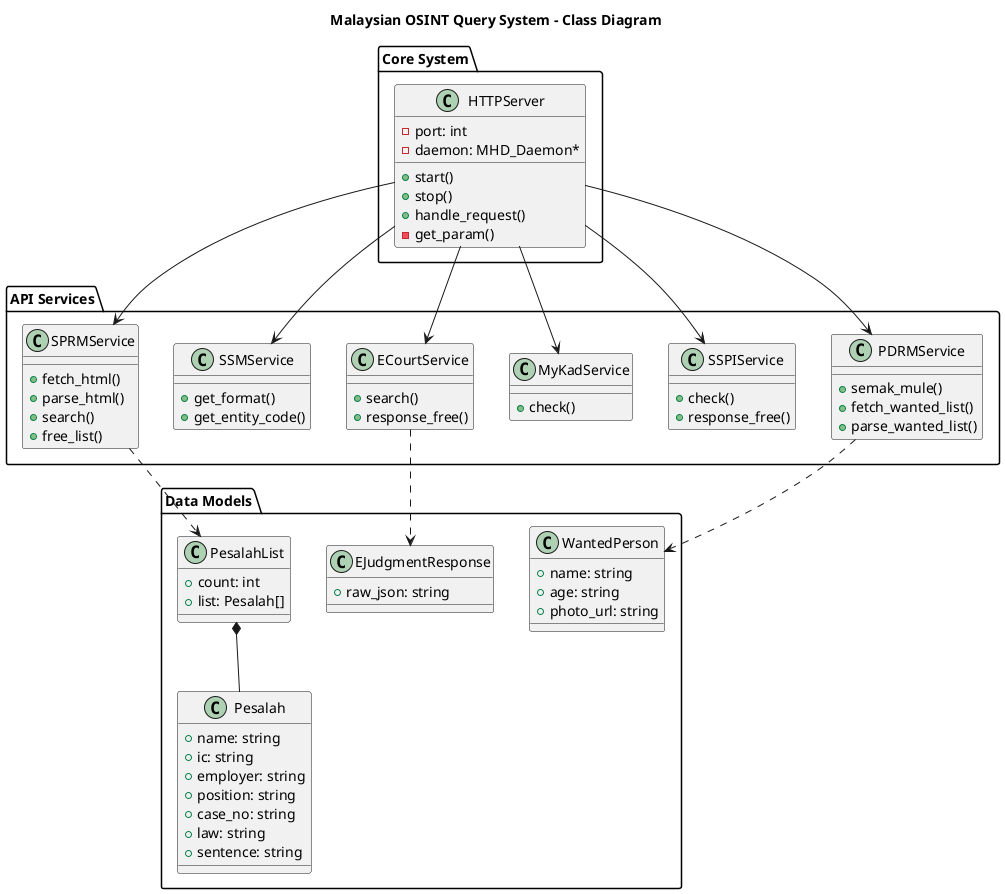 @startuml
title Malaysian OSINT Query System - Class Diagram

package "Core System" {
  class HTTPServer {
    - port: int
    - daemon: MHD_Daemon*
    + start()
    + stop()
    + handle_request()
    - get_param()
  }
}

package "API Services" {
  class PDRMService {
    + semak_mule()
    + fetch_wanted_list()
    + parse_wanted_list()
  }

  class SSPIService {
    + check()
    + response_free()
  }

  class MyKadService {
    + check()
  }

  class ECourtService {
    + search()
    + response_free()
  }

  class SSMService {
    + get_format()
    + get_entity_code()
  }

  class SPRMService {
    + fetch_html()
    + parse_html()
    + search()
    + free_list()
  }
}

package "Data Models" {
  class WantedPerson {
    + name: string
    + age: string
    + photo_url: string
  }

  class PesalahList {
    + count: int
    + list: Pesalah[]
  }

  class Pesalah {
    + name: string
    + ic: string
    + employer: string
    + position: string
    + case_no: string
    + law: string
    + sentence: string
  }

  class EJudgmentResponse {
    + raw_json: string
  }
}

HTTPServer --> PDRMService
HTTPServer --> SSPIService
HTTPServer --> MyKadService
HTTPServer --> ECourtService
HTTPServer --> SSMService
HTTPServer --> SPRMService

PDRMService ..> WantedPerson
SPRMService ..> PesalahList
PesalahList *-- Pesalah
ECourtService ..> EJudgmentResponse

@enduml